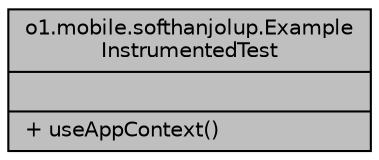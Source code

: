 digraph "o1.mobile.softhanjolup.ExampleInstrumentedTest"
{
 // LATEX_PDF_SIZE
  edge [fontname="Helvetica",fontsize="10",labelfontname="Helvetica",labelfontsize="10"];
  node [fontname="Helvetica",fontsize="10",shape=record];
  Node1 [label="{o1.mobile.softhanjolup.Example\lInstrumentedTest\n||+ useAppContext()\l}",height=0.2,width=0.4,color="black", fillcolor="grey75", style="filled", fontcolor="black",tooltip=" "];
}
